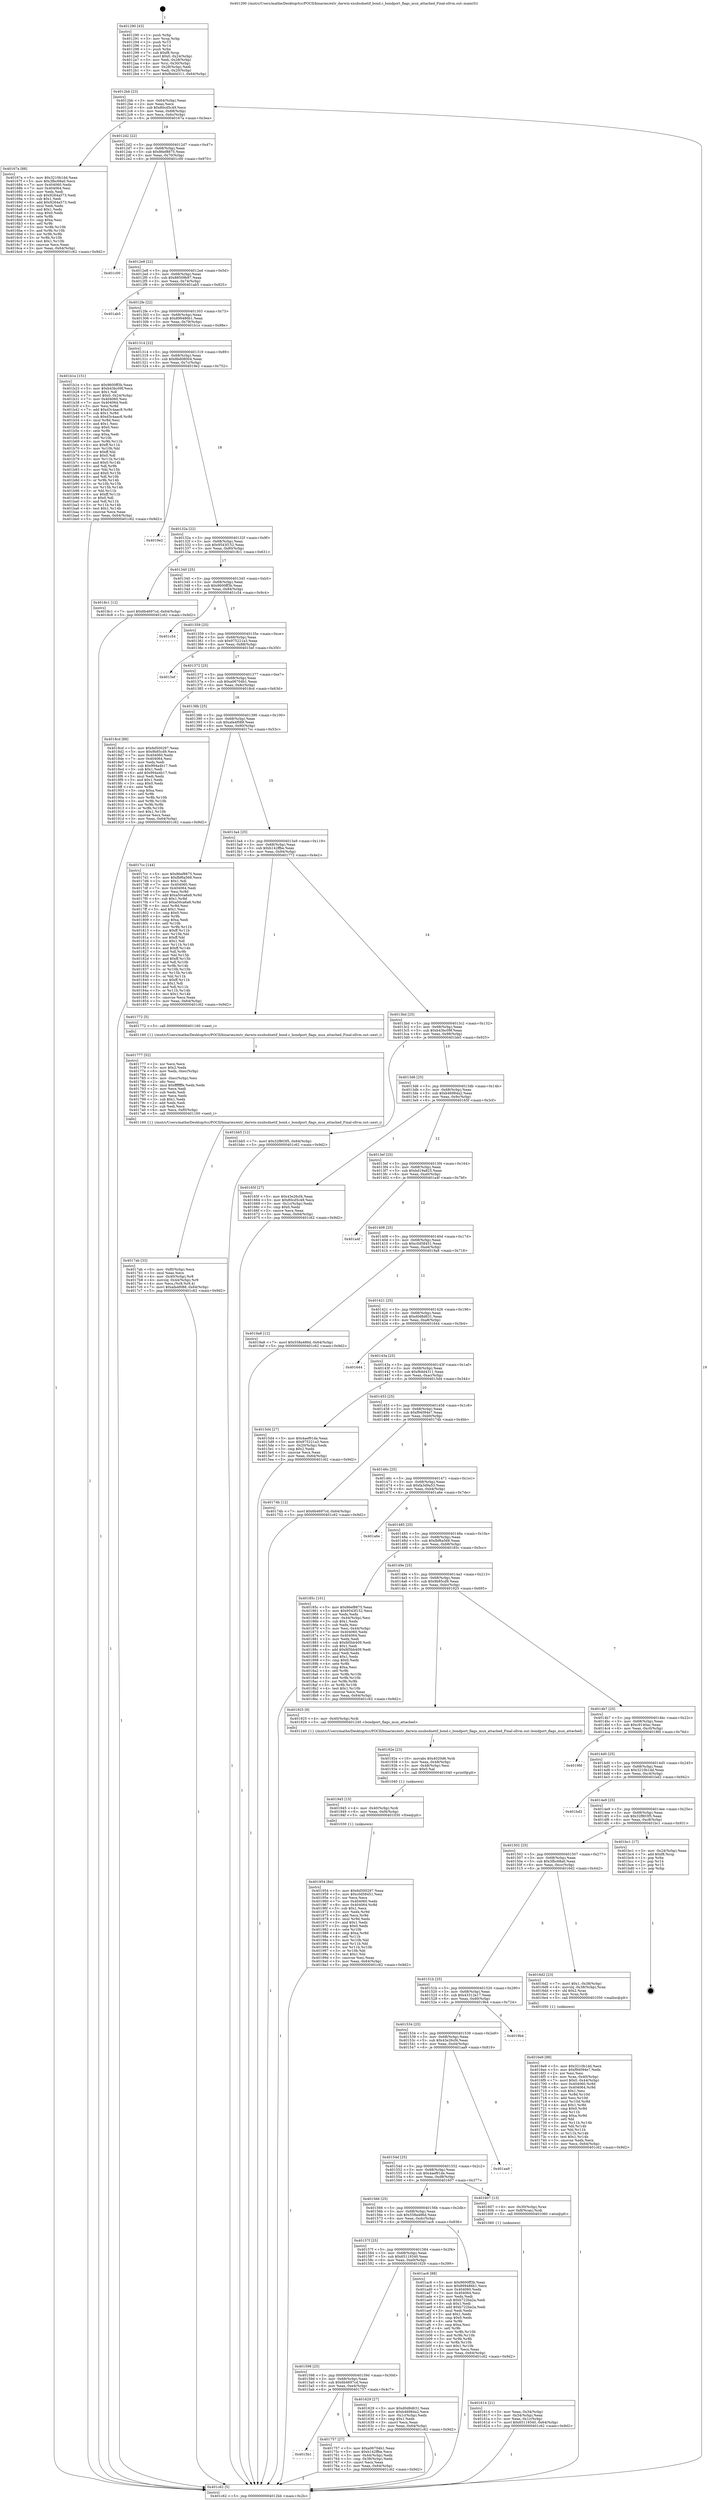 digraph "0x401290" {
  label = "0x401290 (/mnt/c/Users/mathe/Desktop/tcc/POCII/binaries/extr_darwin-xnubsdnetif_bond.c_bondport_flags_mux_attached_Final-ollvm.out::main(0))"
  labelloc = "t"
  node[shape=record]

  Entry [label="",width=0.3,height=0.3,shape=circle,fillcolor=black,style=filled]
  "0x4012bb" [label="{
     0x4012bb [23]\l
     | [instrs]\l
     &nbsp;&nbsp;0x4012bb \<+3\>: mov -0x64(%rbp),%eax\l
     &nbsp;&nbsp;0x4012be \<+2\>: mov %eax,%ecx\l
     &nbsp;&nbsp;0x4012c0 \<+6\>: sub $0x80cd5c49,%ecx\l
     &nbsp;&nbsp;0x4012c6 \<+3\>: mov %eax,-0x68(%rbp)\l
     &nbsp;&nbsp;0x4012c9 \<+3\>: mov %ecx,-0x6c(%rbp)\l
     &nbsp;&nbsp;0x4012cc \<+6\>: je 000000000040167a \<main+0x3ea\>\l
  }"]
  "0x40167a" [label="{
     0x40167a [88]\l
     | [instrs]\l
     &nbsp;&nbsp;0x40167a \<+5\>: mov $0x3210b1dd,%eax\l
     &nbsp;&nbsp;0x40167f \<+5\>: mov $0x3fbc68a0,%ecx\l
     &nbsp;&nbsp;0x401684 \<+7\>: mov 0x404060,%edx\l
     &nbsp;&nbsp;0x40168b \<+7\>: mov 0x404064,%esi\l
     &nbsp;&nbsp;0x401692 \<+2\>: mov %edx,%edi\l
     &nbsp;&nbsp;0x401694 \<+6\>: sub $0x9264a573,%edi\l
     &nbsp;&nbsp;0x40169a \<+3\>: sub $0x1,%edi\l
     &nbsp;&nbsp;0x40169d \<+6\>: add $0x9264a573,%edi\l
     &nbsp;&nbsp;0x4016a3 \<+3\>: imul %edi,%edx\l
     &nbsp;&nbsp;0x4016a6 \<+3\>: and $0x1,%edx\l
     &nbsp;&nbsp;0x4016a9 \<+3\>: cmp $0x0,%edx\l
     &nbsp;&nbsp;0x4016ac \<+4\>: sete %r8b\l
     &nbsp;&nbsp;0x4016b0 \<+3\>: cmp $0xa,%esi\l
     &nbsp;&nbsp;0x4016b3 \<+4\>: setl %r9b\l
     &nbsp;&nbsp;0x4016b7 \<+3\>: mov %r8b,%r10b\l
     &nbsp;&nbsp;0x4016ba \<+3\>: and %r9b,%r10b\l
     &nbsp;&nbsp;0x4016bd \<+3\>: xor %r9b,%r8b\l
     &nbsp;&nbsp;0x4016c0 \<+3\>: or %r8b,%r10b\l
     &nbsp;&nbsp;0x4016c3 \<+4\>: test $0x1,%r10b\l
     &nbsp;&nbsp;0x4016c7 \<+3\>: cmovne %ecx,%eax\l
     &nbsp;&nbsp;0x4016ca \<+3\>: mov %eax,-0x64(%rbp)\l
     &nbsp;&nbsp;0x4016cd \<+5\>: jmp 0000000000401c62 \<main+0x9d2\>\l
  }"]
  "0x4012d2" [label="{
     0x4012d2 [22]\l
     | [instrs]\l
     &nbsp;&nbsp;0x4012d2 \<+5\>: jmp 00000000004012d7 \<main+0x47\>\l
     &nbsp;&nbsp;0x4012d7 \<+3\>: mov -0x68(%rbp),%eax\l
     &nbsp;&nbsp;0x4012da \<+5\>: sub $0x86ef8875,%eax\l
     &nbsp;&nbsp;0x4012df \<+3\>: mov %eax,-0x70(%rbp)\l
     &nbsp;&nbsp;0x4012e2 \<+6\>: je 0000000000401c00 \<main+0x970\>\l
  }"]
  Exit [label="",width=0.3,height=0.3,shape=circle,fillcolor=black,style=filled,peripheries=2]
  "0x401c00" [label="{
     0x401c00\l
  }", style=dashed]
  "0x4012e8" [label="{
     0x4012e8 [22]\l
     | [instrs]\l
     &nbsp;&nbsp;0x4012e8 \<+5\>: jmp 00000000004012ed \<main+0x5d\>\l
     &nbsp;&nbsp;0x4012ed \<+3\>: mov -0x68(%rbp),%eax\l
     &nbsp;&nbsp;0x4012f0 \<+5\>: sub $0x88509b97,%eax\l
     &nbsp;&nbsp;0x4012f5 \<+3\>: mov %eax,-0x74(%rbp)\l
     &nbsp;&nbsp;0x4012f8 \<+6\>: je 0000000000401ab5 \<main+0x825\>\l
  }"]
  "0x401954" [label="{
     0x401954 [84]\l
     | [instrs]\l
     &nbsp;&nbsp;0x401954 \<+5\>: mov $0x6d500297,%eax\l
     &nbsp;&nbsp;0x401959 \<+5\>: mov $0xc0d58451,%esi\l
     &nbsp;&nbsp;0x40195e \<+2\>: xor %ecx,%ecx\l
     &nbsp;&nbsp;0x401960 \<+7\>: mov 0x404060,%edx\l
     &nbsp;&nbsp;0x401967 \<+8\>: mov 0x404064,%r8d\l
     &nbsp;&nbsp;0x40196f \<+3\>: sub $0x1,%ecx\l
     &nbsp;&nbsp;0x401972 \<+3\>: mov %edx,%r9d\l
     &nbsp;&nbsp;0x401975 \<+3\>: add %ecx,%r9d\l
     &nbsp;&nbsp;0x401978 \<+4\>: imul %r9d,%edx\l
     &nbsp;&nbsp;0x40197c \<+3\>: and $0x1,%edx\l
     &nbsp;&nbsp;0x40197f \<+3\>: cmp $0x0,%edx\l
     &nbsp;&nbsp;0x401982 \<+4\>: sete %r10b\l
     &nbsp;&nbsp;0x401986 \<+4\>: cmp $0xa,%r8d\l
     &nbsp;&nbsp;0x40198a \<+4\>: setl %r11b\l
     &nbsp;&nbsp;0x40198e \<+3\>: mov %r10b,%bl\l
     &nbsp;&nbsp;0x401991 \<+3\>: and %r11b,%bl\l
     &nbsp;&nbsp;0x401994 \<+3\>: xor %r11b,%r10b\l
     &nbsp;&nbsp;0x401997 \<+3\>: or %r10b,%bl\l
     &nbsp;&nbsp;0x40199a \<+3\>: test $0x1,%bl\l
     &nbsp;&nbsp;0x40199d \<+3\>: cmovne %esi,%eax\l
     &nbsp;&nbsp;0x4019a0 \<+3\>: mov %eax,-0x64(%rbp)\l
     &nbsp;&nbsp;0x4019a3 \<+5\>: jmp 0000000000401c62 \<main+0x9d2\>\l
  }"]
  "0x401ab5" [label="{
     0x401ab5\l
  }", style=dashed]
  "0x4012fe" [label="{
     0x4012fe [22]\l
     | [instrs]\l
     &nbsp;&nbsp;0x4012fe \<+5\>: jmp 0000000000401303 \<main+0x73\>\l
     &nbsp;&nbsp;0x401303 \<+3\>: mov -0x68(%rbp),%eax\l
     &nbsp;&nbsp;0x401306 \<+5\>: sub $0x899486b1,%eax\l
     &nbsp;&nbsp;0x40130b \<+3\>: mov %eax,-0x78(%rbp)\l
     &nbsp;&nbsp;0x40130e \<+6\>: je 0000000000401b1e \<main+0x88e\>\l
  }"]
  "0x401945" [label="{
     0x401945 [15]\l
     | [instrs]\l
     &nbsp;&nbsp;0x401945 \<+4\>: mov -0x40(%rbp),%rdi\l
     &nbsp;&nbsp;0x401949 \<+6\>: mov %eax,-0xf4(%rbp)\l
     &nbsp;&nbsp;0x40194f \<+5\>: call 0000000000401030 \<free@plt\>\l
     | [calls]\l
     &nbsp;&nbsp;0x401030 \{1\} (unknown)\l
  }"]
  "0x401b1e" [label="{
     0x401b1e [151]\l
     | [instrs]\l
     &nbsp;&nbsp;0x401b1e \<+5\>: mov $0x9600ff3b,%eax\l
     &nbsp;&nbsp;0x401b23 \<+5\>: mov $0xb43bc09f,%ecx\l
     &nbsp;&nbsp;0x401b28 \<+2\>: mov $0x1,%dl\l
     &nbsp;&nbsp;0x401b2a \<+7\>: movl $0x0,-0x24(%rbp)\l
     &nbsp;&nbsp;0x401b31 \<+7\>: mov 0x404060,%esi\l
     &nbsp;&nbsp;0x401b38 \<+7\>: mov 0x404064,%edi\l
     &nbsp;&nbsp;0x401b3f \<+3\>: mov %esi,%r8d\l
     &nbsp;&nbsp;0x401b42 \<+7\>: add $0xd3c4aac8,%r8d\l
     &nbsp;&nbsp;0x401b49 \<+4\>: sub $0x1,%r8d\l
     &nbsp;&nbsp;0x401b4d \<+7\>: sub $0xd3c4aac8,%r8d\l
     &nbsp;&nbsp;0x401b54 \<+4\>: imul %r8d,%esi\l
     &nbsp;&nbsp;0x401b58 \<+3\>: and $0x1,%esi\l
     &nbsp;&nbsp;0x401b5b \<+3\>: cmp $0x0,%esi\l
     &nbsp;&nbsp;0x401b5e \<+4\>: sete %r9b\l
     &nbsp;&nbsp;0x401b62 \<+3\>: cmp $0xa,%edi\l
     &nbsp;&nbsp;0x401b65 \<+4\>: setl %r10b\l
     &nbsp;&nbsp;0x401b69 \<+3\>: mov %r9b,%r11b\l
     &nbsp;&nbsp;0x401b6c \<+4\>: xor $0xff,%r11b\l
     &nbsp;&nbsp;0x401b70 \<+3\>: mov %r10b,%bl\l
     &nbsp;&nbsp;0x401b73 \<+3\>: xor $0xff,%bl\l
     &nbsp;&nbsp;0x401b76 \<+3\>: xor $0x0,%dl\l
     &nbsp;&nbsp;0x401b79 \<+3\>: mov %r11b,%r14b\l
     &nbsp;&nbsp;0x401b7c \<+4\>: and $0x0,%r14b\l
     &nbsp;&nbsp;0x401b80 \<+3\>: and %dl,%r9b\l
     &nbsp;&nbsp;0x401b83 \<+3\>: mov %bl,%r15b\l
     &nbsp;&nbsp;0x401b86 \<+4\>: and $0x0,%r15b\l
     &nbsp;&nbsp;0x401b8a \<+3\>: and %dl,%r10b\l
     &nbsp;&nbsp;0x401b8d \<+3\>: or %r9b,%r14b\l
     &nbsp;&nbsp;0x401b90 \<+3\>: or %r10b,%r15b\l
     &nbsp;&nbsp;0x401b93 \<+3\>: xor %r15b,%r14b\l
     &nbsp;&nbsp;0x401b96 \<+3\>: or %bl,%r11b\l
     &nbsp;&nbsp;0x401b99 \<+4\>: xor $0xff,%r11b\l
     &nbsp;&nbsp;0x401b9d \<+3\>: or $0x0,%dl\l
     &nbsp;&nbsp;0x401ba0 \<+3\>: and %dl,%r11b\l
     &nbsp;&nbsp;0x401ba3 \<+3\>: or %r11b,%r14b\l
     &nbsp;&nbsp;0x401ba6 \<+4\>: test $0x1,%r14b\l
     &nbsp;&nbsp;0x401baa \<+3\>: cmovne %ecx,%eax\l
     &nbsp;&nbsp;0x401bad \<+3\>: mov %eax,-0x64(%rbp)\l
     &nbsp;&nbsp;0x401bb0 \<+5\>: jmp 0000000000401c62 \<main+0x9d2\>\l
  }"]
  "0x401314" [label="{
     0x401314 [22]\l
     | [instrs]\l
     &nbsp;&nbsp;0x401314 \<+5\>: jmp 0000000000401319 \<main+0x89\>\l
     &nbsp;&nbsp;0x401319 \<+3\>: mov -0x68(%rbp),%eax\l
     &nbsp;&nbsp;0x40131c \<+5\>: sub $0x8bd08004,%eax\l
     &nbsp;&nbsp;0x401321 \<+3\>: mov %eax,-0x7c(%rbp)\l
     &nbsp;&nbsp;0x401324 \<+6\>: je 00000000004019e2 \<main+0x752\>\l
  }"]
  "0x40192e" [label="{
     0x40192e [23]\l
     | [instrs]\l
     &nbsp;&nbsp;0x40192e \<+10\>: movabs $0x4020d6,%rdi\l
     &nbsp;&nbsp;0x401938 \<+3\>: mov %eax,-0x48(%rbp)\l
     &nbsp;&nbsp;0x40193b \<+3\>: mov -0x48(%rbp),%esi\l
     &nbsp;&nbsp;0x40193e \<+2\>: mov $0x0,%al\l
     &nbsp;&nbsp;0x401940 \<+5\>: call 0000000000401040 \<printf@plt\>\l
     | [calls]\l
     &nbsp;&nbsp;0x401040 \{1\} (unknown)\l
  }"]
  "0x4019e2" [label="{
     0x4019e2\l
  }", style=dashed]
  "0x40132a" [label="{
     0x40132a [22]\l
     | [instrs]\l
     &nbsp;&nbsp;0x40132a \<+5\>: jmp 000000000040132f \<main+0x9f\>\l
     &nbsp;&nbsp;0x40132f \<+3\>: mov -0x68(%rbp),%eax\l
     &nbsp;&nbsp;0x401332 \<+5\>: sub $0x9543f152,%eax\l
     &nbsp;&nbsp;0x401337 \<+3\>: mov %eax,-0x80(%rbp)\l
     &nbsp;&nbsp;0x40133a \<+6\>: je 00000000004018c1 \<main+0x631\>\l
  }"]
  "0x4017ab" [label="{
     0x4017ab [33]\l
     | [instrs]\l
     &nbsp;&nbsp;0x4017ab \<+6\>: mov -0xf0(%rbp),%ecx\l
     &nbsp;&nbsp;0x4017b1 \<+3\>: imul %eax,%ecx\l
     &nbsp;&nbsp;0x4017b4 \<+4\>: mov -0x40(%rbp),%r8\l
     &nbsp;&nbsp;0x4017b8 \<+4\>: movslq -0x44(%rbp),%r9\l
     &nbsp;&nbsp;0x4017bc \<+4\>: mov %ecx,(%r8,%r9,4)\l
     &nbsp;&nbsp;0x4017c0 \<+7\>: movl $0xafa4f088,-0x64(%rbp)\l
     &nbsp;&nbsp;0x4017c7 \<+5\>: jmp 0000000000401c62 \<main+0x9d2\>\l
  }"]
  "0x4018c1" [label="{
     0x4018c1 [12]\l
     | [instrs]\l
     &nbsp;&nbsp;0x4018c1 \<+7\>: movl $0x6b4697cd,-0x64(%rbp)\l
     &nbsp;&nbsp;0x4018c8 \<+5\>: jmp 0000000000401c62 \<main+0x9d2\>\l
  }"]
  "0x401340" [label="{
     0x401340 [25]\l
     | [instrs]\l
     &nbsp;&nbsp;0x401340 \<+5\>: jmp 0000000000401345 \<main+0xb5\>\l
     &nbsp;&nbsp;0x401345 \<+3\>: mov -0x68(%rbp),%eax\l
     &nbsp;&nbsp;0x401348 \<+5\>: sub $0x9600ff3b,%eax\l
     &nbsp;&nbsp;0x40134d \<+6\>: mov %eax,-0x84(%rbp)\l
     &nbsp;&nbsp;0x401353 \<+6\>: je 0000000000401c54 \<main+0x9c4\>\l
  }"]
  "0x401777" [label="{
     0x401777 [52]\l
     | [instrs]\l
     &nbsp;&nbsp;0x401777 \<+2\>: xor %ecx,%ecx\l
     &nbsp;&nbsp;0x401779 \<+5\>: mov $0x2,%edx\l
     &nbsp;&nbsp;0x40177e \<+6\>: mov %edx,-0xec(%rbp)\l
     &nbsp;&nbsp;0x401784 \<+1\>: cltd\l
     &nbsp;&nbsp;0x401785 \<+6\>: mov -0xec(%rbp),%esi\l
     &nbsp;&nbsp;0x40178b \<+2\>: idiv %esi\l
     &nbsp;&nbsp;0x40178d \<+6\>: imul $0xfffffffe,%edx,%edx\l
     &nbsp;&nbsp;0x401793 \<+2\>: mov %ecx,%edi\l
     &nbsp;&nbsp;0x401795 \<+2\>: sub %edx,%edi\l
     &nbsp;&nbsp;0x401797 \<+2\>: mov %ecx,%edx\l
     &nbsp;&nbsp;0x401799 \<+3\>: sub $0x1,%edx\l
     &nbsp;&nbsp;0x40179c \<+2\>: add %edx,%edi\l
     &nbsp;&nbsp;0x40179e \<+2\>: sub %edi,%ecx\l
     &nbsp;&nbsp;0x4017a0 \<+6\>: mov %ecx,-0xf0(%rbp)\l
     &nbsp;&nbsp;0x4017a6 \<+5\>: call 0000000000401160 \<next_i\>\l
     | [calls]\l
     &nbsp;&nbsp;0x401160 \{1\} (/mnt/c/Users/mathe/Desktop/tcc/POCII/binaries/extr_darwin-xnubsdnetif_bond.c_bondport_flags_mux_attached_Final-ollvm.out::next_i)\l
  }"]
  "0x401c54" [label="{
     0x401c54\l
  }", style=dashed]
  "0x401359" [label="{
     0x401359 [25]\l
     | [instrs]\l
     &nbsp;&nbsp;0x401359 \<+5\>: jmp 000000000040135e \<main+0xce\>\l
     &nbsp;&nbsp;0x40135e \<+3\>: mov -0x68(%rbp),%eax\l
     &nbsp;&nbsp;0x401361 \<+5\>: sub $0x975221a3,%eax\l
     &nbsp;&nbsp;0x401366 \<+6\>: mov %eax,-0x88(%rbp)\l
     &nbsp;&nbsp;0x40136c \<+6\>: je 00000000004015ef \<main+0x35f\>\l
  }"]
  "0x4015b1" [label="{
     0x4015b1\l
  }", style=dashed]
  "0x4015ef" [label="{
     0x4015ef\l
  }", style=dashed]
  "0x401372" [label="{
     0x401372 [25]\l
     | [instrs]\l
     &nbsp;&nbsp;0x401372 \<+5\>: jmp 0000000000401377 \<main+0xe7\>\l
     &nbsp;&nbsp;0x401377 \<+3\>: mov -0x68(%rbp),%eax\l
     &nbsp;&nbsp;0x40137a \<+5\>: sub $0xa06704b1,%eax\l
     &nbsp;&nbsp;0x40137f \<+6\>: mov %eax,-0x8c(%rbp)\l
     &nbsp;&nbsp;0x401385 \<+6\>: je 00000000004018cd \<main+0x63d\>\l
  }"]
  "0x401757" [label="{
     0x401757 [27]\l
     | [instrs]\l
     &nbsp;&nbsp;0x401757 \<+5\>: mov $0xa06704b1,%eax\l
     &nbsp;&nbsp;0x40175c \<+5\>: mov $0xb142ffbe,%ecx\l
     &nbsp;&nbsp;0x401761 \<+3\>: mov -0x44(%rbp),%edx\l
     &nbsp;&nbsp;0x401764 \<+3\>: cmp -0x38(%rbp),%edx\l
     &nbsp;&nbsp;0x401767 \<+3\>: cmovl %ecx,%eax\l
     &nbsp;&nbsp;0x40176a \<+3\>: mov %eax,-0x64(%rbp)\l
     &nbsp;&nbsp;0x40176d \<+5\>: jmp 0000000000401c62 \<main+0x9d2\>\l
  }"]
  "0x4018cd" [label="{
     0x4018cd [88]\l
     | [instrs]\l
     &nbsp;&nbsp;0x4018cd \<+5\>: mov $0x6d500297,%eax\l
     &nbsp;&nbsp;0x4018d2 \<+5\>: mov $0x9b85cd9,%ecx\l
     &nbsp;&nbsp;0x4018d7 \<+7\>: mov 0x404060,%edx\l
     &nbsp;&nbsp;0x4018de \<+7\>: mov 0x404064,%esi\l
     &nbsp;&nbsp;0x4018e5 \<+2\>: mov %edx,%edi\l
     &nbsp;&nbsp;0x4018e7 \<+6\>: sub $0x994a4b17,%edi\l
     &nbsp;&nbsp;0x4018ed \<+3\>: sub $0x1,%edi\l
     &nbsp;&nbsp;0x4018f0 \<+6\>: add $0x994a4b17,%edi\l
     &nbsp;&nbsp;0x4018f6 \<+3\>: imul %edi,%edx\l
     &nbsp;&nbsp;0x4018f9 \<+3\>: and $0x1,%edx\l
     &nbsp;&nbsp;0x4018fc \<+3\>: cmp $0x0,%edx\l
     &nbsp;&nbsp;0x4018ff \<+4\>: sete %r8b\l
     &nbsp;&nbsp;0x401903 \<+3\>: cmp $0xa,%esi\l
     &nbsp;&nbsp;0x401906 \<+4\>: setl %r9b\l
     &nbsp;&nbsp;0x40190a \<+3\>: mov %r8b,%r10b\l
     &nbsp;&nbsp;0x40190d \<+3\>: and %r9b,%r10b\l
     &nbsp;&nbsp;0x401910 \<+3\>: xor %r9b,%r8b\l
     &nbsp;&nbsp;0x401913 \<+3\>: or %r8b,%r10b\l
     &nbsp;&nbsp;0x401916 \<+4\>: test $0x1,%r10b\l
     &nbsp;&nbsp;0x40191a \<+3\>: cmovne %ecx,%eax\l
     &nbsp;&nbsp;0x40191d \<+3\>: mov %eax,-0x64(%rbp)\l
     &nbsp;&nbsp;0x401920 \<+5\>: jmp 0000000000401c62 \<main+0x9d2\>\l
  }"]
  "0x40138b" [label="{
     0x40138b [25]\l
     | [instrs]\l
     &nbsp;&nbsp;0x40138b \<+5\>: jmp 0000000000401390 \<main+0x100\>\l
     &nbsp;&nbsp;0x401390 \<+3\>: mov -0x68(%rbp),%eax\l
     &nbsp;&nbsp;0x401393 \<+5\>: sub $0xafa4f088,%eax\l
     &nbsp;&nbsp;0x401398 \<+6\>: mov %eax,-0x90(%rbp)\l
     &nbsp;&nbsp;0x40139e \<+6\>: je 00000000004017cc \<main+0x53c\>\l
  }"]
  "0x4016e9" [label="{
     0x4016e9 [98]\l
     | [instrs]\l
     &nbsp;&nbsp;0x4016e9 \<+5\>: mov $0x3210b1dd,%ecx\l
     &nbsp;&nbsp;0x4016ee \<+5\>: mov $0xf94094e7,%edx\l
     &nbsp;&nbsp;0x4016f3 \<+2\>: xor %esi,%esi\l
     &nbsp;&nbsp;0x4016f5 \<+4\>: mov %rax,-0x40(%rbp)\l
     &nbsp;&nbsp;0x4016f9 \<+7\>: movl $0x0,-0x44(%rbp)\l
     &nbsp;&nbsp;0x401700 \<+8\>: mov 0x404060,%r8d\l
     &nbsp;&nbsp;0x401708 \<+8\>: mov 0x404064,%r9d\l
     &nbsp;&nbsp;0x401710 \<+3\>: sub $0x1,%esi\l
     &nbsp;&nbsp;0x401713 \<+3\>: mov %r8d,%r10d\l
     &nbsp;&nbsp;0x401716 \<+3\>: add %esi,%r10d\l
     &nbsp;&nbsp;0x401719 \<+4\>: imul %r10d,%r8d\l
     &nbsp;&nbsp;0x40171d \<+4\>: and $0x1,%r8d\l
     &nbsp;&nbsp;0x401721 \<+4\>: cmp $0x0,%r8d\l
     &nbsp;&nbsp;0x401725 \<+4\>: sete %r11b\l
     &nbsp;&nbsp;0x401729 \<+4\>: cmp $0xa,%r9d\l
     &nbsp;&nbsp;0x40172d \<+3\>: setl %bl\l
     &nbsp;&nbsp;0x401730 \<+3\>: mov %r11b,%r14b\l
     &nbsp;&nbsp;0x401733 \<+3\>: and %bl,%r14b\l
     &nbsp;&nbsp;0x401736 \<+3\>: xor %bl,%r11b\l
     &nbsp;&nbsp;0x401739 \<+3\>: or %r11b,%r14b\l
     &nbsp;&nbsp;0x40173c \<+4\>: test $0x1,%r14b\l
     &nbsp;&nbsp;0x401740 \<+3\>: cmovne %edx,%ecx\l
     &nbsp;&nbsp;0x401743 \<+3\>: mov %ecx,-0x64(%rbp)\l
     &nbsp;&nbsp;0x401746 \<+5\>: jmp 0000000000401c62 \<main+0x9d2\>\l
  }"]
  "0x4017cc" [label="{
     0x4017cc [144]\l
     | [instrs]\l
     &nbsp;&nbsp;0x4017cc \<+5\>: mov $0x86ef8875,%eax\l
     &nbsp;&nbsp;0x4017d1 \<+5\>: mov $0xfbf6a568,%ecx\l
     &nbsp;&nbsp;0x4017d6 \<+2\>: mov $0x1,%dl\l
     &nbsp;&nbsp;0x4017d8 \<+7\>: mov 0x404060,%esi\l
     &nbsp;&nbsp;0x4017df \<+7\>: mov 0x404064,%edi\l
     &nbsp;&nbsp;0x4017e6 \<+3\>: mov %esi,%r8d\l
     &nbsp;&nbsp;0x4017e9 \<+7\>: add $0xa50ca6a9,%r8d\l
     &nbsp;&nbsp;0x4017f0 \<+4\>: sub $0x1,%r8d\l
     &nbsp;&nbsp;0x4017f4 \<+7\>: sub $0xa50ca6a9,%r8d\l
     &nbsp;&nbsp;0x4017fb \<+4\>: imul %r8d,%esi\l
     &nbsp;&nbsp;0x4017ff \<+3\>: and $0x1,%esi\l
     &nbsp;&nbsp;0x401802 \<+3\>: cmp $0x0,%esi\l
     &nbsp;&nbsp;0x401805 \<+4\>: sete %r9b\l
     &nbsp;&nbsp;0x401809 \<+3\>: cmp $0xa,%edi\l
     &nbsp;&nbsp;0x40180c \<+4\>: setl %r10b\l
     &nbsp;&nbsp;0x401810 \<+3\>: mov %r9b,%r11b\l
     &nbsp;&nbsp;0x401813 \<+4\>: xor $0xff,%r11b\l
     &nbsp;&nbsp;0x401817 \<+3\>: mov %r10b,%bl\l
     &nbsp;&nbsp;0x40181a \<+3\>: xor $0xff,%bl\l
     &nbsp;&nbsp;0x40181d \<+3\>: xor $0x1,%dl\l
     &nbsp;&nbsp;0x401820 \<+3\>: mov %r11b,%r14b\l
     &nbsp;&nbsp;0x401823 \<+4\>: and $0xff,%r14b\l
     &nbsp;&nbsp;0x401827 \<+3\>: and %dl,%r9b\l
     &nbsp;&nbsp;0x40182a \<+3\>: mov %bl,%r15b\l
     &nbsp;&nbsp;0x40182d \<+4\>: and $0xff,%r15b\l
     &nbsp;&nbsp;0x401831 \<+3\>: and %dl,%r10b\l
     &nbsp;&nbsp;0x401834 \<+3\>: or %r9b,%r14b\l
     &nbsp;&nbsp;0x401837 \<+3\>: or %r10b,%r15b\l
     &nbsp;&nbsp;0x40183a \<+3\>: xor %r15b,%r14b\l
     &nbsp;&nbsp;0x40183d \<+3\>: or %bl,%r11b\l
     &nbsp;&nbsp;0x401840 \<+4\>: xor $0xff,%r11b\l
     &nbsp;&nbsp;0x401844 \<+3\>: or $0x1,%dl\l
     &nbsp;&nbsp;0x401847 \<+3\>: and %dl,%r11b\l
     &nbsp;&nbsp;0x40184a \<+3\>: or %r11b,%r14b\l
     &nbsp;&nbsp;0x40184d \<+4\>: test $0x1,%r14b\l
     &nbsp;&nbsp;0x401851 \<+3\>: cmovne %ecx,%eax\l
     &nbsp;&nbsp;0x401854 \<+3\>: mov %eax,-0x64(%rbp)\l
     &nbsp;&nbsp;0x401857 \<+5\>: jmp 0000000000401c62 \<main+0x9d2\>\l
  }"]
  "0x4013a4" [label="{
     0x4013a4 [25]\l
     | [instrs]\l
     &nbsp;&nbsp;0x4013a4 \<+5\>: jmp 00000000004013a9 \<main+0x119\>\l
     &nbsp;&nbsp;0x4013a9 \<+3\>: mov -0x68(%rbp),%eax\l
     &nbsp;&nbsp;0x4013ac \<+5\>: sub $0xb142ffbe,%eax\l
     &nbsp;&nbsp;0x4013b1 \<+6\>: mov %eax,-0x94(%rbp)\l
     &nbsp;&nbsp;0x4013b7 \<+6\>: je 0000000000401772 \<main+0x4e2\>\l
  }"]
  "0x401598" [label="{
     0x401598 [25]\l
     | [instrs]\l
     &nbsp;&nbsp;0x401598 \<+5\>: jmp 000000000040159d \<main+0x30d\>\l
     &nbsp;&nbsp;0x40159d \<+3\>: mov -0x68(%rbp),%eax\l
     &nbsp;&nbsp;0x4015a0 \<+5\>: sub $0x6b4697cd,%eax\l
     &nbsp;&nbsp;0x4015a5 \<+6\>: mov %eax,-0xe4(%rbp)\l
     &nbsp;&nbsp;0x4015ab \<+6\>: je 0000000000401757 \<main+0x4c7\>\l
  }"]
  "0x401772" [label="{
     0x401772 [5]\l
     | [instrs]\l
     &nbsp;&nbsp;0x401772 \<+5\>: call 0000000000401160 \<next_i\>\l
     | [calls]\l
     &nbsp;&nbsp;0x401160 \{1\} (/mnt/c/Users/mathe/Desktop/tcc/POCII/binaries/extr_darwin-xnubsdnetif_bond.c_bondport_flags_mux_attached_Final-ollvm.out::next_i)\l
  }"]
  "0x4013bd" [label="{
     0x4013bd [25]\l
     | [instrs]\l
     &nbsp;&nbsp;0x4013bd \<+5\>: jmp 00000000004013c2 \<main+0x132\>\l
     &nbsp;&nbsp;0x4013c2 \<+3\>: mov -0x68(%rbp),%eax\l
     &nbsp;&nbsp;0x4013c5 \<+5\>: sub $0xb43bc09f,%eax\l
     &nbsp;&nbsp;0x4013ca \<+6\>: mov %eax,-0x98(%rbp)\l
     &nbsp;&nbsp;0x4013d0 \<+6\>: je 0000000000401bb5 \<main+0x925\>\l
  }"]
  "0x401629" [label="{
     0x401629 [27]\l
     | [instrs]\l
     &nbsp;&nbsp;0x401629 \<+5\>: mov $0xd0d8d631,%eax\l
     &nbsp;&nbsp;0x40162e \<+5\>: mov $0xb46984a2,%ecx\l
     &nbsp;&nbsp;0x401633 \<+3\>: mov -0x1c(%rbp),%edx\l
     &nbsp;&nbsp;0x401636 \<+3\>: cmp $0x1,%edx\l
     &nbsp;&nbsp;0x401639 \<+3\>: cmovl %ecx,%eax\l
     &nbsp;&nbsp;0x40163c \<+3\>: mov %eax,-0x64(%rbp)\l
     &nbsp;&nbsp;0x40163f \<+5\>: jmp 0000000000401c62 \<main+0x9d2\>\l
  }"]
  "0x401bb5" [label="{
     0x401bb5 [12]\l
     | [instrs]\l
     &nbsp;&nbsp;0x401bb5 \<+7\>: movl $0x32f803f5,-0x64(%rbp)\l
     &nbsp;&nbsp;0x401bbc \<+5\>: jmp 0000000000401c62 \<main+0x9d2\>\l
  }"]
  "0x4013d6" [label="{
     0x4013d6 [25]\l
     | [instrs]\l
     &nbsp;&nbsp;0x4013d6 \<+5\>: jmp 00000000004013db \<main+0x14b\>\l
     &nbsp;&nbsp;0x4013db \<+3\>: mov -0x68(%rbp),%eax\l
     &nbsp;&nbsp;0x4013de \<+5\>: sub $0xb46984a2,%eax\l
     &nbsp;&nbsp;0x4013e3 \<+6\>: mov %eax,-0x9c(%rbp)\l
     &nbsp;&nbsp;0x4013e9 \<+6\>: je 000000000040165f \<main+0x3cf\>\l
  }"]
  "0x40157f" [label="{
     0x40157f [25]\l
     | [instrs]\l
     &nbsp;&nbsp;0x40157f \<+5\>: jmp 0000000000401584 \<main+0x2f4\>\l
     &nbsp;&nbsp;0x401584 \<+3\>: mov -0x68(%rbp),%eax\l
     &nbsp;&nbsp;0x401587 \<+5\>: sub $0x65119340,%eax\l
     &nbsp;&nbsp;0x40158c \<+6\>: mov %eax,-0xe0(%rbp)\l
     &nbsp;&nbsp;0x401592 \<+6\>: je 0000000000401629 \<main+0x399\>\l
  }"]
  "0x40165f" [label="{
     0x40165f [27]\l
     | [instrs]\l
     &nbsp;&nbsp;0x40165f \<+5\>: mov $0x43e26cf4,%eax\l
     &nbsp;&nbsp;0x401664 \<+5\>: mov $0x80cd5c49,%ecx\l
     &nbsp;&nbsp;0x401669 \<+3\>: mov -0x1c(%rbp),%edx\l
     &nbsp;&nbsp;0x40166c \<+3\>: cmp $0x0,%edx\l
     &nbsp;&nbsp;0x40166f \<+3\>: cmove %ecx,%eax\l
     &nbsp;&nbsp;0x401672 \<+3\>: mov %eax,-0x64(%rbp)\l
     &nbsp;&nbsp;0x401675 \<+5\>: jmp 0000000000401c62 \<main+0x9d2\>\l
  }"]
  "0x4013ef" [label="{
     0x4013ef [25]\l
     | [instrs]\l
     &nbsp;&nbsp;0x4013ef \<+5\>: jmp 00000000004013f4 \<main+0x164\>\l
     &nbsp;&nbsp;0x4013f4 \<+3\>: mov -0x68(%rbp),%eax\l
     &nbsp;&nbsp;0x4013f7 \<+5\>: sub $0xbd19a825,%eax\l
     &nbsp;&nbsp;0x4013fc \<+6\>: mov %eax,-0xa0(%rbp)\l
     &nbsp;&nbsp;0x401402 \<+6\>: je 0000000000401a4f \<main+0x7bf\>\l
  }"]
  "0x401ac6" [label="{
     0x401ac6 [88]\l
     | [instrs]\l
     &nbsp;&nbsp;0x401ac6 \<+5\>: mov $0x9600ff3b,%eax\l
     &nbsp;&nbsp;0x401acb \<+5\>: mov $0x899486b1,%ecx\l
     &nbsp;&nbsp;0x401ad0 \<+7\>: mov 0x404060,%edx\l
     &nbsp;&nbsp;0x401ad7 \<+7\>: mov 0x404064,%esi\l
     &nbsp;&nbsp;0x401ade \<+2\>: mov %edx,%edi\l
     &nbsp;&nbsp;0x401ae0 \<+6\>: sub $0xb722ba2a,%edi\l
     &nbsp;&nbsp;0x401ae6 \<+3\>: sub $0x1,%edi\l
     &nbsp;&nbsp;0x401ae9 \<+6\>: add $0xb722ba2a,%edi\l
     &nbsp;&nbsp;0x401aef \<+3\>: imul %edi,%edx\l
     &nbsp;&nbsp;0x401af2 \<+3\>: and $0x1,%edx\l
     &nbsp;&nbsp;0x401af5 \<+3\>: cmp $0x0,%edx\l
     &nbsp;&nbsp;0x401af8 \<+4\>: sete %r8b\l
     &nbsp;&nbsp;0x401afc \<+3\>: cmp $0xa,%esi\l
     &nbsp;&nbsp;0x401aff \<+4\>: setl %r9b\l
     &nbsp;&nbsp;0x401b03 \<+3\>: mov %r8b,%r10b\l
     &nbsp;&nbsp;0x401b06 \<+3\>: and %r9b,%r10b\l
     &nbsp;&nbsp;0x401b09 \<+3\>: xor %r9b,%r8b\l
     &nbsp;&nbsp;0x401b0c \<+3\>: or %r8b,%r10b\l
     &nbsp;&nbsp;0x401b0f \<+4\>: test $0x1,%r10b\l
     &nbsp;&nbsp;0x401b13 \<+3\>: cmovne %ecx,%eax\l
     &nbsp;&nbsp;0x401b16 \<+3\>: mov %eax,-0x64(%rbp)\l
     &nbsp;&nbsp;0x401b19 \<+5\>: jmp 0000000000401c62 \<main+0x9d2\>\l
  }"]
  "0x401a4f" [label="{
     0x401a4f\l
  }", style=dashed]
  "0x401408" [label="{
     0x401408 [25]\l
     | [instrs]\l
     &nbsp;&nbsp;0x401408 \<+5\>: jmp 000000000040140d \<main+0x17d\>\l
     &nbsp;&nbsp;0x40140d \<+3\>: mov -0x68(%rbp),%eax\l
     &nbsp;&nbsp;0x401410 \<+5\>: sub $0xc0d58451,%eax\l
     &nbsp;&nbsp;0x401415 \<+6\>: mov %eax,-0xa4(%rbp)\l
     &nbsp;&nbsp;0x40141b \<+6\>: je 00000000004019a8 \<main+0x718\>\l
  }"]
  "0x401614" [label="{
     0x401614 [21]\l
     | [instrs]\l
     &nbsp;&nbsp;0x401614 \<+3\>: mov %eax,-0x34(%rbp)\l
     &nbsp;&nbsp;0x401617 \<+3\>: mov -0x34(%rbp),%eax\l
     &nbsp;&nbsp;0x40161a \<+3\>: mov %eax,-0x1c(%rbp)\l
     &nbsp;&nbsp;0x40161d \<+7\>: movl $0x65119340,-0x64(%rbp)\l
     &nbsp;&nbsp;0x401624 \<+5\>: jmp 0000000000401c62 \<main+0x9d2\>\l
  }"]
  "0x4019a8" [label="{
     0x4019a8 [12]\l
     | [instrs]\l
     &nbsp;&nbsp;0x4019a8 \<+7\>: movl $0x558a486d,-0x64(%rbp)\l
     &nbsp;&nbsp;0x4019af \<+5\>: jmp 0000000000401c62 \<main+0x9d2\>\l
  }"]
  "0x401421" [label="{
     0x401421 [25]\l
     | [instrs]\l
     &nbsp;&nbsp;0x401421 \<+5\>: jmp 0000000000401426 \<main+0x196\>\l
     &nbsp;&nbsp;0x401426 \<+3\>: mov -0x68(%rbp),%eax\l
     &nbsp;&nbsp;0x401429 \<+5\>: sub $0xd0d8d631,%eax\l
     &nbsp;&nbsp;0x40142e \<+6\>: mov %eax,-0xa8(%rbp)\l
     &nbsp;&nbsp;0x401434 \<+6\>: je 0000000000401644 \<main+0x3b4\>\l
  }"]
  "0x401566" [label="{
     0x401566 [25]\l
     | [instrs]\l
     &nbsp;&nbsp;0x401566 \<+5\>: jmp 000000000040156b \<main+0x2db\>\l
     &nbsp;&nbsp;0x40156b \<+3\>: mov -0x68(%rbp),%eax\l
     &nbsp;&nbsp;0x40156e \<+5\>: sub $0x558a486d,%eax\l
     &nbsp;&nbsp;0x401573 \<+6\>: mov %eax,-0xdc(%rbp)\l
     &nbsp;&nbsp;0x401579 \<+6\>: je 0000000000401ac6 \<main+0x836\>\l
  }"]
  "0x401644" [label="{
     0x401644\l
  }", style=dashed]
  "0x40143a" [label="{
     0x40143a [25]\l
     | [instrs]\l
     &nbsp;&nbsp;0x40143a \<+5\>: jmp 000000000040143f \<main+0x1af\>\l
     &nbsp;&nbsp;0x40143f \<+3\>: mov -0x68(%rbp),%eax\l
     &nbsp;&nbsp;0x401442 \<+5\>: sub $0xf6dd4311,%eax\l
     &nbsp;&nbsp;0x401447 \<+6\>: mov %eax,-0xac(%rbp)\l
     &nbsp;&nbsp;0x40144d \<+6\>: je 00000000004015d4 \<main+0x344\>\l
  }"]
  "0x401607" [label="{
     0x401607 [13]\l
     | [instrs]\l
     &nbsp;&nbsp;0x401607 \<+4\>: mov -0x30(%rbp),%rax\l
     &nbsp;&nbsp;0x40160b \<+4\>: mov 0x8(%rax),%rdi\l
     &nbsp;&nbsp;0x40160f \<+5\>: call 0000000000401060 \<atoi@plt\>\l
     | [calls]\l
     &nbsp;&nbsp;0x401060 \{1\} (unknown)\l
  }"]
  "0x4015d4" [label="{
     0x4015d4 [27]\l
     | [instrs]\l
     &nbsp;&nbsp;0x4015d4 \<+5\>: mov $0x4aef91de,%eax\l
     &nbsp;&nbsp;0x4015d9 \<+5\>: mov $0x975221a3,%ecx\l
     &nbsp;&nbsp;0x4015de \<+3\>: mov -0x20(%rbp),%edx\l
     &nbsp;&nbsp;0x4015e1 \<+3\>: cmp $0x2,%edx\l
     &nbsp;&nbsp;0x4015e4 \<+3\>: cmovne %ecx,%eax\l
     &nbsp;&nbsp;0x4015e7 \<+3\>: mov %eax,-0x64(%rbp)\l
     &nbsp;&nbsp;0x4015ea \<+5\>: jmp 0000000000401c62 \<main+0x9d2\>\l
  }"]
  "0x401453" [label="{
     0x401453 [25]\l
     | [instrs]\l
     &nbsp;&nbsp;0x401453 \<+5\>: jmp 0000000000401458 \<main+0x1c8\>\l
     &nbsp;&nbsp;0x401458 \<+3\>: mov -0x68(%rbp),%eax\l
     &nbsp;&nbsp;0x40145b \<+5\>: sub $0xf94094e7,%eax\l
     &nbsp;&nbsp;0x401460 \<+6\>: mov %eax,-0xb0(%rbp)\l
     &nbsp;&nbsp;0x401466 \<+6\>: je 000000000040174b \<main+0x4bb\>\l
  }"]
  "0x401c62" [label="{
     0x401c62 [5]\l
     | [instrs]\l
     &nbsp;&nbsp;0x401c62 \<+5\>: jmp 00000000004012bb \<main+0x2b\>\l
  }"]
  "0x401290" [label="{
     0x401290 [43]\l
     | [instrs]\l
     &nbsp;&nbsp;0x401290 \<+1\>: push %rbp\l
     &nbsp;&nbsp;0x401291 \<+3\>: mov %rsp,%rbp\l
     &nbsp;&nbsp;0x401294 \<+2\>: push %r15\l
     &nbsp;&nbsp;0x401296 \<+2\>: push %r14\l
     &nbsp;&nbsp;0x401298 \<+1\>: push %rbx\l
     &nbsp;&nbsp;0x401299 \<+7\>: sub $0xf8,%rsp\l
     &nbsp;&nbsp;0x4012a0 \<+7\>: movl $0x0,-0x24(%rbp)\l
     &nbsp;&nbsp;0x4012a7 \<+3\>: mov %edi,-0x28(%rbp)\l
     &nbsp;&nbsp;0x4012aa \<+4\>: mov %rsi,-0x30(%rbp)\l
     &nbsp;&nbsp;0x4012ae \<+3\>: mov -0x28(%rbp),%edi\l
     &nbsp;&nbsp;0x4012b1 \<+3\>: mov %edi,-0x20(%rbp)\l
     &nbsp;&nbsp;0x4012b4 \<+7\>: movl $0xf6dd4311,-0x64(%rbp)\l
  }"]
  "0x40154d" [label="{
     0x40154d [25]\l
     | [instrs]\l
     &nbsp;&nbsp;0x40154d \<+5\>: jmp 0000000000401552 \<main+0x2c2\>\l
     &nbsp;&nbsp;0x401552 \<+3\>: mov -0x68(%rbp),%eax\l
     &nbsp;&nbsp;0x401555 \<+5\>: sub $0x4aef91de,%eax\l
     &nbsp;&nbsp;0x40155a \<+6\>: mov %eax,-0xd8(%rbp)\l
     &nbsp;&nbsp;0x401560 \<+6\>: je 0000000000401607 \<main+0x377\>\l
  }"]
  "0x40174b" [label="{
     0x40174b [12]\l
     | [instrs]\l
     &nbsp;&nbsp;0x40174b \<+7\>: movl $0x6b4697cd,-0x64(%rbp)\l
     &nbsp;&nbsp;0x401752 \<+5\>: jmp 0000000000401c62 \<main+0x9d2\>\l
  }"]
  "0x40146c" [label="{
     0x40146c [25]\l
     | [instrs]\l
     &nbsp;&nbsp;0x40146c \<+5\>: jmp 0000000000401471 \<main+0x1e1\>\l
     &nbsp;&nbsp;0x401471 \<+3\>: mov -0x68(%rbp),%eax\l
     &nbsp;&nbsp;0x401474 \<+5\>: sub $0xfa3d9a53,%eax\l
     &nbsp;&nbsp;0x401479 \<+6\>: mov %eax,-0xb4(%rbp)\l
     &nbsp;&nbsp;0x40147f \<+6\>: je 0000000000401a6e \<main+0x7de\>\l
  }"]
  "0x401aa9" [label="{
     0x401aa9\l
  }", style=dashed]
  "0x401a6e" [label="{
     0x401a6e\l
  }", style=dashed]
  "0x401485" [label="{
     0x401485 [25]\l
     | [instrs]\l
     &nbsp;&nbsp;0x401485 \<+5\>: jmp 000000000040148a \<main+0x1fa\>\l
     &nbsp;&nbsp;0x40148a \<+3\>: mov -0x68(%rbp),%eax\l
     &nbsp;&nbsp;0x40148d \<+5\>: sub $0xfbf6a568,%eax\l
     &nbsp;&nbsp;0x401492 \<+6\>: mov %eax,-0xb8(%rbp)\l
     &nbsp;&nbsp;0x401498 \<+6\>: je 000000000040185c \<main+0x5cc\>\l
  }"]
  "0x401534" [label="{
     0x401534 [25]\l
     | [instrs]\l
     &nbsp;&nbsp;0x401534 \<+5\>: jmp 0000000000401539 \<main+0x2a9\>\l
     &nbsp;&nbsp;0x401539 \<+3\>: mov -0x68(%rbp),%eax\l
     &nbsp;&nbsp;0x40153c \<+5\>: sub $0x43e26cf4,%eax\l
     &nbsp;&nbsp;0x401541 \<+6\>: mov %eax,-0xd4(%rbp)\l
     &nbsp;&nbsp;0x401547 \<+6\>: je 0000000000401aa9 \<main+0x819\>\l
  }"]
  "0x40185c" [label="{
     0x40185c [101]\l
     | [instrs]\l
     &nbsp;&nbsp;0x40185c \<+5\>: mov $0x86ef8875,%eax\l
     &nbsp;&nbsp;0x401861 \<+5\>: mov $0x9543f152,%ecx\l
     &nbsp;&nbsp;0x401866 \<+2\>: xor %edx,%edx\l
     &nbsp;&nbsp;0x401868 \<+3\>: mov -0x44(%rbp),%esi\l
     &nbsp;&nbsp;0x40186b \<+3\>: sub $0x1,%edx\l
     &nbsp;&nbsp;0x40186e \<+2\>: sub %edx,%esi\l
     &nbsp;&nbsp;0x401870 \<+3\>: mov %esi,-0x44(%rbp)\l
     &nbsp;&nbsp;0x401873 \<+7\>: mov 0x404060,%edx\l
     &nbsp;&nbsp;0x40187a \<+7\>: mov 0x404064,%esi\l
     &nbsp;&nbsp;0x401881 \<+2\>: mov %edx,%edi\l
     &nbsp;&nbsp;0x401883 \<+6\>: sub $0xfd5bb409,%edi\l
     &nbsp;&nbsp;0x401889 \<+3\>: sub $0x1,%edi\l
     &nbsp;&nbsp;0x40188c \<+6\>: add $0xfd5bb409,%edi\l
     &nbsp;&nbsp;0x401892 \<+3\>: imul %edi,%edx\l
     &nbsp;&nbsp;0x401895 \<+3\>: and $0x1,%edx\l
     &nbsp;&nbsp;0x401898 \<+3\>: cmp $0x0,%edx\l
     &nbsp;&nbsp;0x40189b \<+4\>: sete %r8b\l
     &nbsp;&nbsp;0x40189f \<+3\>: cmp $0xa,%esi\l
     &nbsp;&nbsp;0x4018a2 \<+4\>: setl %r9b\l
     &nbsp;&nbsp;0x4018a6 \<+3\>: mov %r8b,%r10b\l
     &nbsp;&nbsp;0x4018a9 \<+3\>: and %r9b,%r10b\l
     &nbsp;&nbsp;0x4018ac \<+3\>: xor %r9b,%r8b\l
     &nbsp;&nbsp;0x4018af \<+3\>: or %r8b,%r10b\l
     &nbsp;&nbsp;0x4018b2 \<+4\>: test $0x1,%r10b\l
     &nbsp;&nbsp;0x4018b6 \<+3\>: cmovne %ecx,%eax\l
     &nbsp;&nbsp;0x4018b9 \<+3\>: mov %eax,-0x64(%rbp)\l
     &nbsp;&nbsp;0x4018bc \<+5\>: jmp 0000000000401c62 \<main+0x9d2\>\l
  }"]
  "0x40149e" [label="{
     0x40149e [25]\l
     | [instrs]\l
     &nbsp;&nbsp;0x40149e \<+5\>: jmp 00000000004014a3 \<main+0x213\>\l
     &nbsp;&nbsp;0x4014a3 \<+3\>: mov -0x68(%rbp),%eax\l
     &nbsp;&nbsp;0x4014a6 \<+5\>: sub $0x9b85cd9,%eax\l
     &nbsp;&nbsp;0x4014ab \<+6\>: mov %eax,-0xbc(%rbp)\l
     &nbsp;&nbsp;0x4014b1 \<+6\>: je 0000000000401925 \<main+0x695\>\l
  }"]
  "0x4019b4" [label="{
     0x4019b4\l
  }", style=dashed]
  "0x401925" [label="{
     0x401925 [9]\l
     | [instrs]\l
     &nbsp;&nbsp;0x401925 \<+4\>: mov -0x40(%rbp),%rdi\l
     &nbsp;&nbsp;0x401929 \<+5\>: call 0000000000401240 \<bondport_flags_mux_attached\>\l
     | [calls]\l
     &nbsp;&nbsp;0x401240 \{1\} (/mnt/c/Users/mathe/Desktop/tcc/POCII/binaries/extr_darwin-xnubsdnetif_bond.c_bondport_flags_mux_attached_Final-ollvm.out::bondport_flags_mux_attached)\l
  }"]
  "0x4014b7" [label="{
     0x4014b7 [25]\l
     | [instrs]\l
     &nbsp;&nbsp;0x4014b7 \<+5\>: jmp 00000000004014bc \<main+0x22c\>\l
     &nbsp;&nbsp;0x4014bc \<+3\>: mov -0x68(%rbp),%eax\l
     &nbsp;&nbsp;0x4014bf \<+5\>: sub $0xc9140ac,%eax\l
     &nbsp;&nbsp;0x4014c4 \<+6\>: mov %eax,-0xc0(%rbp)\l
     &nbsp;&nbsp;0x4014ca \<+6\>: je 00000000004019fd \<main+0x76d\>\l
  }"]
  "0x40151b" [label="{
     0x40151b [25]\l
     | [instrs]\l
     &nbsp;&nbsp;0x40151b \<+5\>: jmp 0000000000401520 \<main+0x290\>\l
     &nbsp;&nbsp;0x401520 \<+3\>: mov -0x68(%rbp),%eax\l
     &nbsp;&nbsp;0x401523 \<+5\>: sub $0x43312e17,%eax\l
     &nbsp;&nbsp;0x401528 \<+6\>: mov %eax,-0xd0(%rbp)\l
     &nbsp;&nbsp;0x40152e \<+6\>: je 00000000004019b4 \<main+0x724\>\l
  }"]
  "0x4019fd" [label="{
     0x4019fd\l
  }", style=dashed]
  "0x4014d0" [label="{
     0x4014d0 [25]\l
     | [instrs]\l
     &nbsp;&nbsp;0x4014d0 \<+5\>: jmp 00000000004014d5 \<main+0x245\>\l
     &nbsp;&nbsp;0x4014d5 \<+3\>: mov -0x68(%rbp),%eax\l
     &nbsp;&nbsp;0x4014d8 \<+5\>: sub $0x3210b1dd,%eax\l
     &nbsp;&nbsp;0x4014dd \<+6\>: mov %eax,-0xc4(%rbp)\l
     &nbsp;&nbsp;0x4014e3 \<+6\>: je 0000000000401bd2 \<main+0x942\>\l
  }"]
  "0x4016d2" [label="{
     0x4016d2 [23]\l
     | [instrs]\l
     &nbsp;&nbsp;0x4016d2 \<+7\>: movl $0x1,-0x38(%rbp)\l
     &nbsp;&nbsp;0x4016d9 \<+4\>: movslq -0x38(%rbp),%rax\l
     &nbsp;&nbsp;0x4016dd \<+4\>: shl $0x2,%rax\l
     &nbsp;&nbsp;0x4016e1 \<+3\>: mov %rax,%rdi\l
     &nbsp;&nbsp;0x4016e4 \<+5\>: call 0000000000401050 \<malloc@plt\>\l
     | [calls]\l
     &nbsp;&nbsp;0x401050 \{1\} (unknown)\l
  }"]
  "0x401bd2" [label="{
     0x401bd2\l
  }", style=dashed]
  "0x4014e9" [label="{
     0x4014e9 [25]\l
     | [instrs]\l
     &nbsp;&nbsp;0x4014e9 \<+5\>: jmp 00000000004014ee \<main+0x25e\>\l
     &nbsp;&nbsp;0x4014ee \<+3\>: mov -0x68(%rbp),%eax\l
     &nbsp;&nbsp;0x4014f1 \<+5\>: sub $0x32f803f5,%eax\l
     &nbsp;&nbsp;0x4014f6 \<+6\>: mov %eax,-0xc8(%rbp)\l
     &nbsp;&nbsp;0x4014fc \<+6\>: je 0000000000401bc1 \<main+0x931\>\l
  }"]
  "0x401502" [label="{
     0x401502 [25]\l
     | [instrs]\l
     &nbsp;&nbsp;0x401502 \<+5\>: jmp 0000000000401507 \<main+0x277\>\l
     &nbsp;&nbsp;0x401507 \<+3\>: mov -0x68(%rbp),%eax\l
     &nbsp;&nbsp;0x40150a \<+5\>: sub $0x3fbc68a0,%eax\l
     &nbsp;&nbsp;0x40150f \<+6\>: mov %eax,-0xcc(%rbp)\l
     &nbsp;&nbsp;0x401515 \<+6\>: je 00000000004016d2 \<main+0x442\>\l
  }"]
  "0x401bc1" [label="{
     0x401bc1 [17]\l
     | [instrs]\l
     &nbsp;&nbsp;0x401bc1 \<+3\>: mov -0x24(%rbp),%eax\l
     &nbsp;&nbsp;0x401bc4 \<+7\>: add $0xf8,%rsp\l
     &nbsp;&nbsp;0x401bcb \<+1\>: pop %rbx\l
     &nbsp;&nbsp;0x401bcc \<+2\>: pop %r14\l
     &nbsp;&nbsp;0x401bce \<+2\>: pop %r15\l
     &nbsp;&nbsp;0x401bd0 \<+1\>: pop %rbp\l
     &nbsp;&nbsp;0x401bd1 \<+1\>: ret\l
  }"]
  Entry -> "0x401290" [label=" 1"]
  "0x4012bb" -> "0x40167a" [label=" 1"]
  "0x4012bb" -> "0x4012d2" [label=" 19"]
  "0x401bc1" -> Exit [label=" 1"]
  "0x4012d2" -> "0x401c00" [label=" 0"]
  "0x4012d2" -> "0x4012e8" [label=" 19"]
  "0x401bb5" -> "0x401c62" [label=" 1"]
  "0x4012e8" -> "0x401ab5" [label=" 0"]
  "0x4012e8" -> "0x4012fe" [label=" 19"]
  "0x401b1e" -> "0x401c62" [label=" 1"]
  "0x4012fe" -> "0x401b1e" [label=" 1"]
  "0x4012fe" -> "0x401314" [label=" 18"]
  "0x401ac6" -> "0x401c62" [label=" 1"]
  "0x401314" -> "0x4019e2" [label=" 0"]
  "0x401314" -> "0x40132a" [label=" 18"]
  "0x4019a8" -> "0x401c62" [label=" 1"]
  "0x40132a" -> "0x4018c1" [label=" 1"]
  "0x40132a" -> "0x401340" [label=" 17"]
  "0x401954" -> "0x401c62" [label=" 1"]
  "0x401340" -> "0x401c54" [label=" 0"]
  "0x401340" -> "0x401359" [label=" 17"]
  "0x401945" -> "0x401954" [label=" 1"]
  "0x401359" -> "0x4015ef" [label=" 0"]
  "0x401359" -> "0x401372" [label=" 17"]
  "0x40192e" -> "0x401945" [label=" 1"]
  "0x401372" -> "0x4018cd" [label=" 1"]
  "0x401372" -> "0x40138b" [label=" 16"]
  "0x401925" -> "0x40192e" [label=" 1"]
  "0x40138b" -> "0x4017cc" [label=" 1"]
  "0x40138b" -> "0x4013a4" [label=" 15"]
  "0x4018c1" -> "0x401c62" [label=" 1"]
  "0x4013a4" -> "0x401772" [label=" 1"]
  "0x4013a4" -> "0x4013bd" [label=" 14"]
  "0x40185c" -> "0x401c62" [label=" 1"]
  "0x4013bd" -> "0x401bb5" [label=" 1"]
  "0x4013bd" -> "0x4013d6" [label=" 13"]
  "0x4017cc" -> "0x401c62" [label=" 1"]
  "0x4013d6" -> "0x40165f" [label=" 1"]
  "0x4013d6" -> "0x4013ef" [label=" 12"]
  "0x401777" -> "0x4017ab" [label=" 1"]
  "0x4013ef" -> "0x401a4f" [label=" 0"]
  "0x4013ef" -> "0x401408" [label=" 12"]
  "0x401772" -> "0x401777" [label=" 1"]
  "0x401408" -> "0x4019a8" [label=" 1"]
  "0x401408" -> "0x401421" [label=" 11"]
  "0x401598" -> "0x4015b1" [label=" 0"]
  "0x401421" -> "0x401644" [label=" 0"]
  "0x401421" -> "0x40143a" [label=" 11"]
  "0x401598" -> "0x401757" [label=" 2"]
  "0x40143a" -> "0x4015d4" [label=" 1"]
  "0x40143a" -> "0x401453" [label=" 10"]
  "0x4015d4" -> "0x401c62" [label=" 1"]
  "0x401290" -> "0x4012bb" [label=" 1"]
  "0x401c62" -> "0x4012bb" [label=" 19"]
  "0x4018cd" -> "0x401c62" [label=" 1"]
  "0x401453" -> "0x40174b" [label=" 1"]
  "0x401453" -> "0x40146c" [label=" 9"]
  "0x4016e9" -> "0x401c62" [label=" 1"]
  "0x40146c" -> "0x401a6e" [label=" 0"]
  "0x40146c" -> "0x401485" [label=" 9"]
  "0x4016d2" -> "0x4016e9" [label=" 1"]
  "0x401485" -> "0x40185c" [label=" 1"]
  "0x401485" -> "0x40149e" [label=" 8"]
  "0x40165f" -> "0x401c62" [label=" 1"]
  "0x40149e" -> "0x401925" [label=" 1"]
  "0x40149e" -> "0x4014b7" [label=" 7"]
  "0x401629" -> "0x401c62" [label=" 1"]
  "0x4014b7" -> "0x4019fd" [label=" 0"]
  "0x4014b7" -> "0x4014d0" [label=" 7"]
  "0x40157f" -> "0x401629" [label=" 1"]
  "0x4014d0" -> "0x401bd2" [label=" 0"]
  "0x4014d0" -> "0x4014e9" [label=" 7"]
  "0x4017ab" -> "0x401c62" [label=" 1"]
  "0x4014e9" -> "0x401bc1" [label=" 1"]
  "0x4014e9" -> "0x401502" [label=" 6"]
  "0x401566" -> "0x40157f" [label=" 3"]
  "0x401502" -> "0x4016d2" [label=" 1"]
  "0x401502" -> "0x40151b" [label=" 5"]
  "0x40157f" -> "0x401598" [label=" 2"]
  "0x40151b" -> "0x4019b4" [label=" 0"]
  "0x40151b" -> "0x401534" [label=" 5"]
  "0x40167a" -> "0x401c62" [label=" 1"]
  "0x401534" -> "0x401aa9" [label=" 0"]
  "0x401534" -> "0x40154d" [label=" 5"]
  "0x40174b" -> "0x401c62" [label=" 1"]
  "0x40154d" -> "0x401607" [label=" 1"]
  "0x40154d" -> "0x401566" [label=" 4"]
  "0x401607" -> "0x401614" [label=" 1"]
  "0x401614" -> "0x401c62" [label=" 1"]
  "0x401757" -> "0x401c62" [label=" 2"]
  "0x401566" -> "0x401ac6" [label=" 1"]
}
